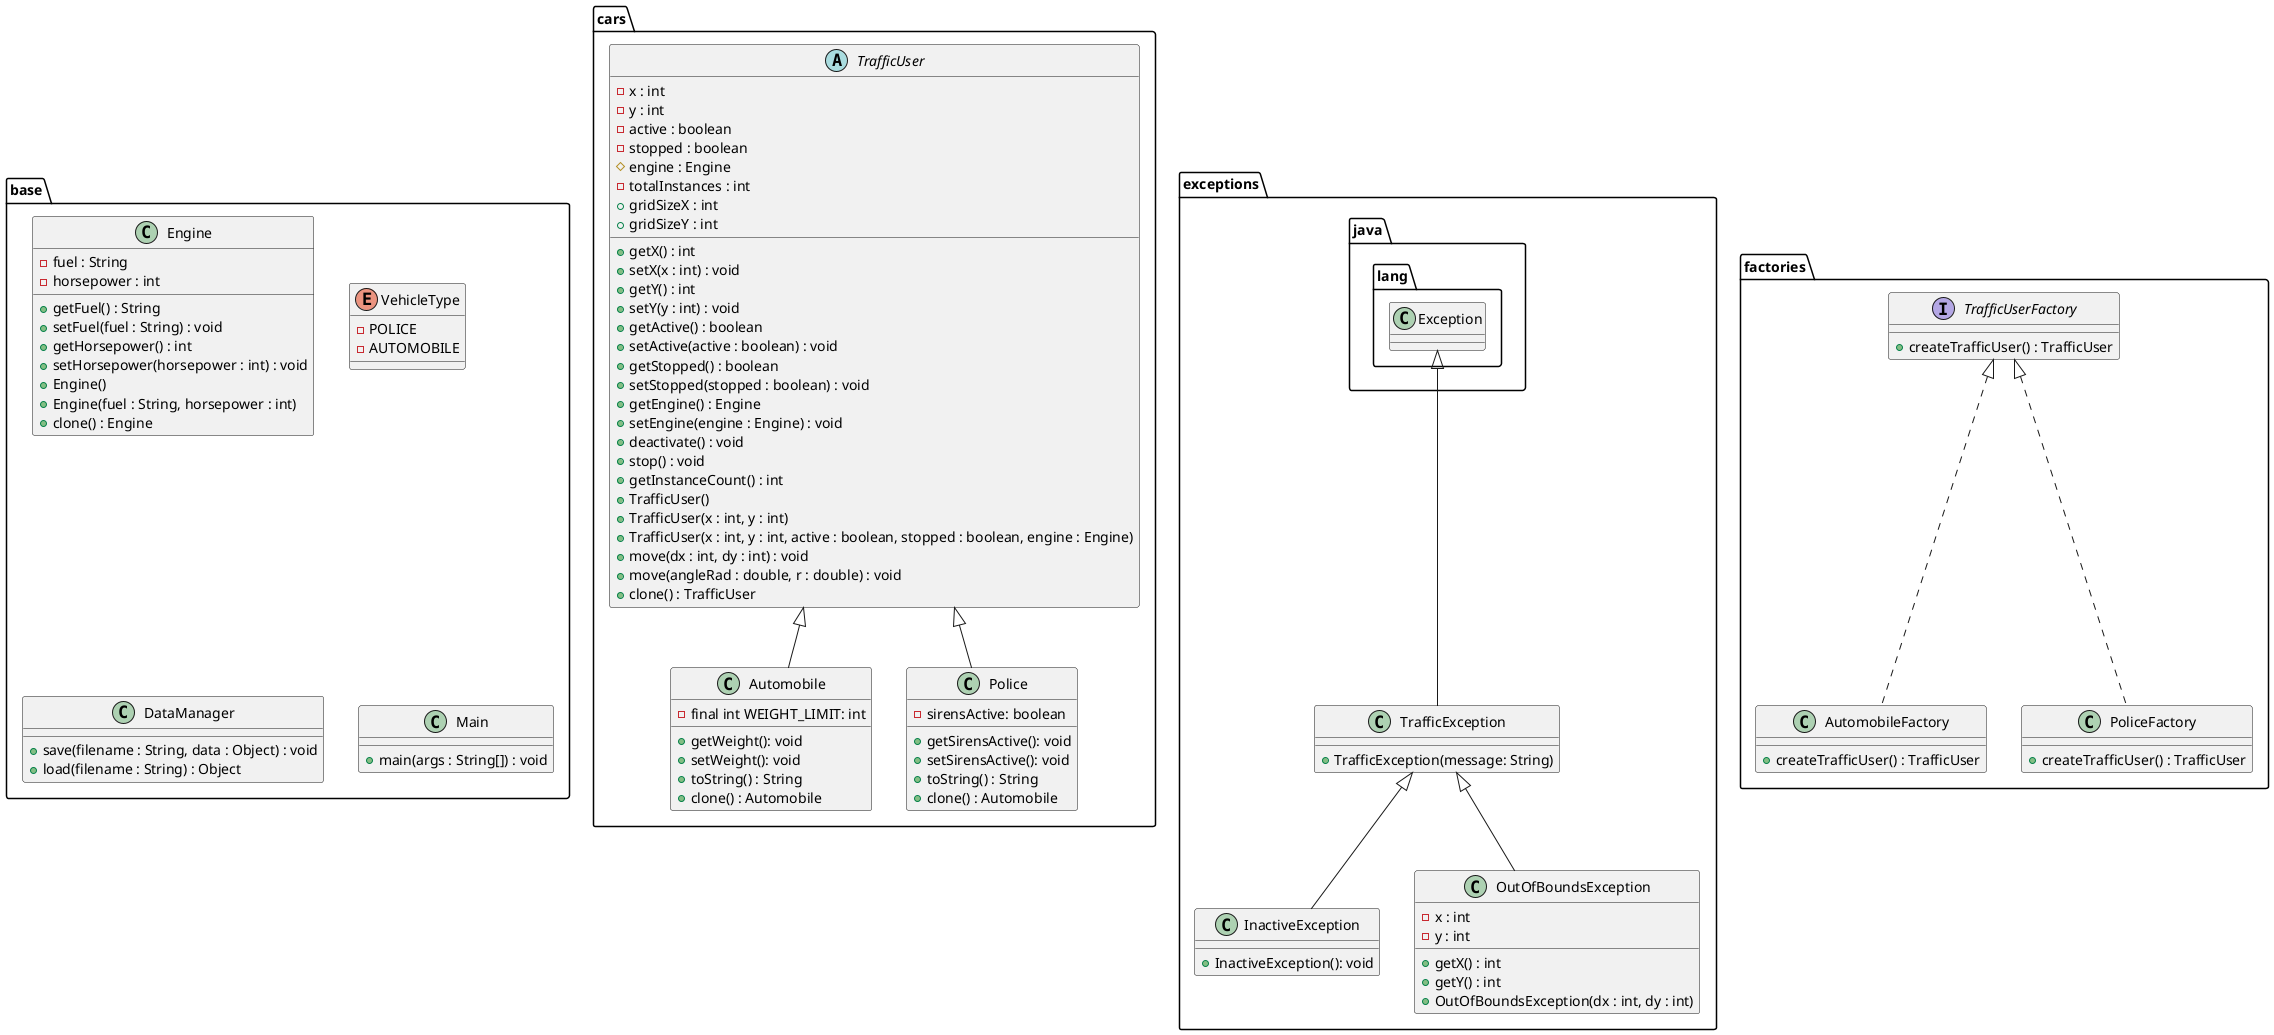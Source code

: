 @startuml
package base {
    class Engine {
        - fuel : String
        - horsepower : int
        + getFuel() : String
        + setFuel(fuel : String) : void
        + getHorsepower() : int
        + setHorsepower(horsepower : int) : void
        + Engine()
        + Engine(fuel : String, horsepower : int)
        + clone() : Engine
    }

    enum VehicleType {
        -POLICE
        -AUTOMOBILE
    }

    class DataManager {
        + save(filename : String, data : Object) : void
        + load(filename : String) : Object
    }

    class Main {
        + main(args : String[]) : void
    }
}

package cars {
    abstract class TrafficUser {
        - x : int
        - y : int
        - active : boolean
        - stopped : boolean
        # engine : Engine
        - totalInstances : int
        + gridSizeX : int
        + gridSizeY : int
        + getX() : int
        + setX(x : int) : void
        + getY() : int
        + setY(y : int) : void
        + getActive() : boolean
        + setActive(active : boolean) : void
        + getStopped() : boolean
        + setStopped(stopped : boolean) : void
        + getEngine() : Engine
        + setEngine(engine : Engine) : void
        + deactivate() : void
        + stop() : void
        + getInstanceCount() : int
        + TrafficUser()
        + TrafficUser(x : int, y : int)
        + TrafficUser(x : int, y : int, active : boolean, stopped : boolean, engine : Engine)
        + move(dx : int, dy : int) : void
        + move(angleRad : double, r : double) : void
        + clone() : TrafficUser
    }

    class Automobile {
        - final int WEIGHT_LIMIT: int
        + getWeight(): void
        + setWeight(): void
        + toString() : String
        + clone() : Automobile
    }

    class Police {
        - sirensActive: boolean
        + getSirensActive(): void
        + setSirensActive(): void
        + toString() : String
        + clone() : Automobile
    }

    TrafficUser <|-- Automobile
    TrafficUser <|-- Police
}

package exceptions {
    class TrafficException {
        +TrafficException(message: String)
    }

    class InactiveException {
        + InactiveException(): void
    }

    class OutOfBoundsException {
        - x : int
        - y : int
        + getX() : int
        + getY() : int
        + OutOfBoundsException(dx : int, dy : int)
    }

    TrafficException <|-- InactiveException
    TrafficException <|-- OutOfBoundsException
    java.lang.Exception <|-- TrafficException
}

package factories {
    interface TrafficUserFactory {
        + createTrafficUser() : TrafficUser
    }

    class AutomobileFactory {
        + createTrafficUser() : TrafficUser
    }

    class PoliceFactory {
        + createTrafficUser() : TrafficUser
    }

    TrafficUserFactory <|.. AutomobileFactory
    TrafficUserFactory <|.. PoliceFactory
}
@enduml